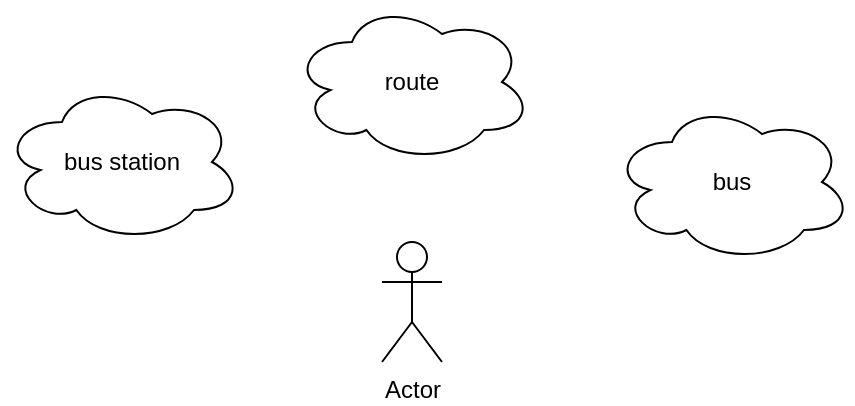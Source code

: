 <mxfile>
    <diagram id="W1DOxcSeGksz_rJh5-VV" name="Page-1">
        <mxGraphModel dx="1106" dy="692" grid="1" gridSize="10" guides="1" tooltips="1" connect="1" arrows="1" fold="1" page="1" pageScale="1" pageWidth="1169" pageHeight="827" math="0" shadow="0">
            <root>
                <mxCell id="0"/>
                <mxCell id="1" parent="0"/>
                <mxCell id="2" value="Actor" style="shape=umlActor;verticalLabelPosition=bottom;verticalAlign=top;html=1;outlineConnect=0;" vertex="1" parent="1">
                    <mxGeometry x="470" y="560" width="30" height="60" as="geometry"/>
                </mxCell>
                <mxCell id="3" value="route" style="ellipse;shape=cloud;whiteSpace=wrap;html=1;" vertex="1" parent="1">
                    <mxGeometry x="425" y="440" width="120" height="80" as="geometry"/>
                </mxCell>
                <mxCell id="4" value="bus" style="ellipse;shape=cloud;whiteSpace=wrap;html=1;" vertex="1" parent="1">
                    <mxGeometry x="585" y="490" width="120" height="80" as="geometry"/>
                </mxCell>
                <mxCell id="5" value="bus station" style="ellipse;shape=cloud;whiteSpace=wrap;html=1;" vertex="1" parent="1">
                    <mxGeometry x="280" y="480" width="120" height="80" as="geometry"/>
                </mxCell>
            </root>
        </mxGraphModel>
    </diagram>
    <diagram id="iyWp7fAuFhQ9pNW45LQp" name="Page-2">
        <mxGraphModel dx="1106" dy="692" grid="1" gridSize="10" guides="1" tooltips="1" connect="1" arrows="1" fold="1" page="1" pageScale="1" pageWidth="1169" pageHeight="827" math="0" shadow="0">
            <root>
                <mxCell id="0"/>
                <mxCell id="1" parent="0"/>
                <mxCell id="qsGxzLTGdX2HBDEAre0P-11" style="edgeStyle=none;html=1;entryX=0.243;entryY=1.1;entryDx=0;entryDy=0;entryPerimeter=0;endArrow=none;endFill=0;" edge="1" parent="1" source="qsGxzLTGdX2HBDEAre0P-1" target="qsGxzLTGdX2HBDEAre0P-6">
                    <mxGeometry relative="1" as="geometry"/>
                </mxCell>
                <mxCell id="qsGxzLTGdX2HBDEAre0P-12" style="edgeStyle=none;html=1;entryX=0.5;entryY=1;entryDx=0;entryDy=0;endArrow=none;endFill=0;" edge="1" parent="1" source="qsGxzLTGdX2HBDEAre0P-1" target="qsGxzLTGdX2HBDEAre0P-5">
                    <mxGeometry relative="1" as="geometry"/>
                </mxCell>
                <mxCell id="qsGxzLTGdX2HBDEAre0P-13" style="edgeStyle=none;html=1;entryX=1;entryY=0.5;entryDx=0;entryDy=0;endArrow=none;endFill=0;" edge="1" parent="1" source="qsGxzLTGdX2HBDEAre0P-1" target="qsGxzLTGdX2HBDEAre0P-4">
                    <mxGeometry relative="1" as="geometry"/>
                </mxCell>
                <mxCell id="qsGxzLTGdX2HBDEAre0P-14" style="edgeStyle=none;html=1;endArrow=none;endFill=0;" edge="1" parent="1" source="qsGxzLTGdX2HBDEAre0P-1" target="qsGxzLTGdX2HBDEAre0P-3">
                    <mxGeometry relative="1" as="geometry"/>
                </mxCell>
                <mxCell id="qsGxzLTGdX2HBDEAre0P-15" style="edgeStyle=none;html=1;entryX=1;entryY=0.5;entryDx=0;entryDy=0;endArrow=none;endFill=0;" edge="1" parent="1" source="qsGxzLTGdX2HBDEAre0P-1" target="qsGxzLTGdX2HBDEAre0P-2">
                    <mxGeometry relative="1" as="geometry"/>
                </mxCell>
                <mxCell id="6DR3WPDTnaK4HepWoQ2D-3" style="edgeStyle=none;html=1;entryX=0.5;entryY=0;entryDx=0;entryDy=0;endArrow=none;endFill=0;" edge="1" parent="1" source="qsGxzLTGdX2HBDEAre0P-1" target="6DR3WPDTnaK4HepWoQ2D-1">
                    <mxGeometry relative="1" as="geometry"/>
                </mxCell>
                <mxCell id="qsGxzLTGdX2HBDEAre0P-1" value="bus" style="rounded=1;whiteSpace=wrap;html=1;" vertex="1" parent="1">
                    <mxGeometry x="130" y="100" width="120" height="60" as="geometry"/>
                </mxCell>
                <mxCell id="qsGxzLTGdX2HBDEAre0P-2" value="id" style="ellipse;whiteSpace=wrap;html=1;" vertex="1" parent="1">
                    <mxGeometry x="50" y="150" width="50" height="20" as="geometry"/>
                </mxCell>
                <mxCell id="qsGxzLTGdX2HBDEAre0P-3" value="license" style="ellipse;whiteSpace=wrap;html=1;" vertex="1" parent="1">
                    <mxGeometry x="40" y="100" width="70" height="30" as="geometry"/>
                </mxCell>
                <mxCell id="qsGxzLTGdX2HBDEAre0P-4" value="model" style="ellipse;whiteSpace=wrap;html=1;" vertex="1" parent="1">
                    <mxGeometry x="40" y="50" width="70" height="30" as="geometry"/>
                </mxCell>
                <mxCell id="qsGxzLTGdX2HBDEAre0P-5" value="capacity" style="ellipse;whiteSpace=wrap;html=1;" vertex="1" parent="1">
                    <mxGeometry x="130" y="30" width="70" height="30" as="geometry"/>
                </mxCell>
                <mxCell id="qsGxzLTGdX2HBDEAre0P-6" value="driver" style="ellipse;whiteSpace=wrap;html=1;" vertex="1" parent="1">
                    <mxGeometry x="220" y="50" width="70" height="30" as="geometry"/>
                </mxCell>
                <mxCell id="6DR3WPDTnaK4HepWoQ2D-4" style="edgeStyle=none;html=1;exitX=0.5;exitY=1;exitDx=0;exitDy=0;entryX=0.458;entryY=0.167;entryDx=0;entryDy=0;entryPerimeter=0;endArrow=none;endFill=0;" edge="1" parent="1" source="6DR3WPDTnaK4HepWoQ2D-1" target="6DR3WPDTnaK4HepWoQ2D-2">
                    <mxGeometry relative="1" as="geometry"/>
                </mxCell>
                <mxCell id="6DR3WPDTnaK4HepWoQ2D-1" value="has" style="rhombus;whiteSpace=wrap;html=1;" vertex="1" parent="1">
                    <mxGeometry x="160" y="190" width="50" height="50" as="geometry"/>
                </mxCell>
                <mxCell id="Vdh41gwDHHYlle-aDhCv-1" style="edgeStyle=none;html=1;entryX=1;entryY=1;entryDx=0;entryDy=0;endArrow=none;endFill=0;" edge="1" parent="1" source="6DR3WPDTnaK4HepWoQ2D-2" target="HjGbGofoaXdwsJP_L5Tm-1">
                    <mxGeometry relative="1" as="geometry"/>
                </mxCell>
                <mxCell id="Vdh41gwDHHYlle-aDhCv-2" style="edgeStyle=none;html=1;entryX=1.029;entryY=0.767;entryDx=0;entryDy=0;entryPerimeter=0;endArrow=none;endFill=0;" edge="1" parent="1" source="6DR3WPDTnaK4HepWoQ2D-2" target="HjGbGofoaXdwsJP_L5Tm-2">
                    <mxGeometry relative="1" as="geometry"/>
                </mxCell>
                <mxCell id="Vdh41gwDHHYlle-aDhCv-3" style="edgeStyle=none;html=1;entryX=1;entryY=0.5;entryDx=0;entryDy=0;endArrow=none;endFill=0;" edge="1" parent="1" source="6DR3WPDTnaK4HepWoQ2D-2" target="HjGbGofoaXdwsJP_L5Tm-3">
                    <mxGeometry relative="1" as="geometry"/>
                </mxCell>
                <mxCell id="Vdh41gwDHHYlle-aDhCv-4" style="edgeStyle=none;html=1;entryX=1;entryY=0;entryDx=0;entryDy=0;endArrow=none;endFill=0;" edge="1" parent="1" source="6DR3WPDTnaK4HepWoQ2D-2" target="HjGbGofoaXdwsJP_L5Tm-4">
                    <mxGeometry relative="1" as="geometry"/>
                </mxCell>
                <mxCell id="Vdh41gwDHHYlle-aDhCv-5" style="edgeStyle=none;html=1;entryX=0.5;entryY=0;entryDx=0;entryDy=0;endArrow=none;endFill=0;" edge="1" parent="1" source="6DR3WPDTnaK4HepWoQ2D-2" target="HjGbGofoaXdwsJP_L5Tm-5">
                    <mxGeometry relative="1" as="geometry"/>
                </mxCell>
                <mxCell id="6DR3WPDTnaK4HepWoQ2D-2" value="route" style="rounded=1;whiteSpace=wrap;html=1;" vertex="1" parent="1">
                    <mxGeometry x="130" y="290" width="120" height="60" as="geometry"/>
                </mxCell>
                <mxCell id="HjGbGofoaXdwsJP_L5Tm-1" value="id" style="ellipse;whiteSpace=wrap;html=1;" vertex="1" parent="1">
                    <mxGeometry x="80" y="250" width="50" height="20" as="geometry"/>
                </mxCell>
                <mxCell id="HjGbGofoaXdwsJP_L5Tm-2" value="code" style="ellipse;whiteSpace=wrap;html=1;" vertex="1" parent="1">
                    <mxGeometry x="30" y="290" width="70" height="30" as="geometry"/>
                </mxCell>
                <mxCell id="HjGbGofoaXdwsJP_L5Tm-3" value="distance" style="ellipse;whiteSpace=wrap;html=1;" vertex="1" parent="1">
                    <mxGeometry x="30" y="330" width="70" height="30" as="geometry"/>
                </mxCell>
                <mxCell id="HjGbGofoaXdwsJP_L5Tm-4" value="source" style="ellipse;whiteSpace=wrap;html=1;" vertex="1" parent="1">
                    <mxGeometry x="50" y="370" width="70" height="30" as="geometry"/>
                </mxCell>
                <mxCell id="HjGbGofoaXdwsJP_L5Tm-5" value="destination" style="ellipse;whiteSpace=wrap;html=1;" vertex="1" parent="1">
                    <mxGeometry x="130" y="400" width="70" height="30" as="geometry"/>
                </mxCell>
                <mxCell id="Vdh41gwDHHYlle-aDhCv-16" style="edgeStyle=none;html=1;entryX=0.7;entryY=1.1;entryDx=0;entryDy=0;entryPerimeter=0;endArrow=none;endFill=0;" edge="1" parent="1" source="Vdh41gwDHHYlle-aDhCv-6" target="Vdh41gwDHHYlle-aDhCv-10">
                    <mxGeometry relative="1" as="geometry"/>
                </mxCell>
                <mxCell id="Vdh41gwDHHYlle-aDhCv-17" style="edgeStyle=none;html=1;entryX=0.314;entryY=1.067;entryDx=0;entryDy=0;entryPerimeter=0;endArrow=none;endFill=0;" edge="1" parent="1" source="Vdh41gwDHHYlle-aDhCv-6" target="Vdh41gwDHHYlle-aDhCv-11">
                    <mxGeometry relative="1" as="geometry"/>
                </mxCell>
                <mxCell id="Vdh41gwDHHYlle-aDhCv-18" style="edgeStyle=none;html=1;endArrow=none;endFill=0;" edge="1" parent="1" source="Vdh41gwDHHYlle-aDhCv-6" target="Vdh41gwDHHYlle-aDhCv-12">
                    <mxGeometry relative="1" as="geometry"/>
                </mxCell>
                <mxCell id="Vdh41gwDHHYlle-aDhCv-19" style="edgeStyle=none;html=1;endArrow=none;endFill=0;" edge="1" parent="1" source="Vdh41gwDHHYlle-aDhCv-6" target="Vdh41gwDHHYlle-aDhCv-13">
                    <mxGeometry relative="1" as="geometry"/>
                </mxCell>
                <mxCell id="Vdh41gwDHHYlle-aDhCv-6" value="bus station" style="rounded=1;whiteSpace=wrap;html=1;" vertex="1" parent="1">
                    <mxGeometry x="410" y="290" width="120" height="60" as="geometry"/>
                </mxCell>
                <mxCell id="Vdh41gwDHHYlle-aDhCv-8" style="edgeStyle=none;html=1;entryX=1;entryY=0.5;entryDx=0;entryDy=0;endArrow=none;endFill=0;" edge="1" parent="1" source="Vdh41gwDHHYlle-aDhCv-7" target="6DR3WPDTnaK4HepWoQ2D-2">
                    <mxGeometry relative="1" as="geometry"/>
                </mxCell>
                <mxCell id="Vdh41gwDHHYlle-aDhCv-9" style="edgeStyle=none;html=1;exitX=1;exitY=0.5;exitDx=0;exitDy=0;endArrow=none;endFill=0;" edge="1" parent="1" source="Vdh41gwDHHYlle-aDhCv-7" target="Vdh41gwDHHYlle-aDhCv-6">
                    <mxGeometry relative="1" as="geometry"/>
                </mxCell>
                <mxCell id="Vdh41gwDHHYlle-aDhCv-7" value="covers" style="rhombus;whiteSpace=wrap;html=1;" vertex="1" parent="1">
                    <mxGeometry x="310" y="295" width="50" height="50" as="geometry"/>
                </mxCell>
                <mxCell id="Vdh41gwDHHYlle-aDhCv-10" value="id" style="ellipse;whiteSpace=wrap;html=1;" vertex="1" parent="1">
                    <mxGeometry x="390" y="240" width="50" height="20" as="geometry"/>
                </mxCell>
                <mxCell id="Vdh41gwDHHYlle-aDhCv-11" value="city_name" style="ellipse;whiteSpace=wrap;html=1;" vertex="1" parent="1">
                    <mxGeometry x="500" y="240" width="70" height="30" as="geometry"/>
                </mxCell>
                <mxCell id="Vdh41gwDHHYlle-aDhCv-12" value="address" style="ellipse;whiteSpace=wrap;html=1;" vertex="1" parent="1">
                    <mxGeometry x="580" y="290" width="70" height="30" as="geometry"/>
                </mxCell>
                <mxCell id="Vdh41gwDHHYlle-aDhCv-13" value="telephone_number" style="ellipse;whiteSpace=wrap;html=1;" vertex="1" parent="1">
                    <mxGeometry x="550" y="350" width="130" height="30" as="geometry"/>
                </mxCell>
                <mxCell id="W3oItiendajR-CNqRSaQ-2" style="html=1;startArrow=none;startFill=0;endArrow=none;endFill=0;" edge="1" parent="1" source="W3oItiendajR-CNqRSaQ-1" target="Vdh41gwDHHYlle-aDhCv-6">
                    <mxGeometry relative="1" as="geometry"/>
                </mxCell>
                <mxCell id="W3oItiendajR-CNqRSaQ-1" value="order_number" style="ellipse;whiteSpace=wrap;html=1;" vertex="1" parent="1">
                    <mxGeometry x="430" y="414" width="130" height="30" as="geometry"/>
                </mxCell>
            </root>
        </mxGraphModel>
    </diagram>
    <diagram id="O6sUbLz8DFoneJpW87Fx" name="Page-3">
        <mxGraphModel dx="1106" dy="692" grid="1" gridSize="10" guides="1" tooltips="1" connect="1" arrows="1" fold="1" page="1" pageScale="1" pageWidth="1169" pageHeight="827" math="0" shadow="0">
            <root>
                <mxCell id="0"/>
                <mxCell id="1" parent="0"/>
                <mxCell id="kB_ExRF0oDAMPCmOKaN4-1" value="bus" style="swimlane;fontStyle=1;align=center;verticalAlign=top;childLayout=stackLayout;horizontal=1;startSize=26;horizontalStack=0;resizeParent=1;resizeParentMax=0;resizeLast=0;collapsible=1;marginBottom=0;" vertex="1" parent="1">
                    <mxGeometry x="80" y="40" width="160" height="164" as="geometry"/>
                </mxCell>
                <mxCell id="kB_ExRF0oDAMPCmOKaN4-2" value="id: int" style="text;strokeColor=none;fillColor=none;align=left;verticalAlign=top;spacingLeft=4;spacingRight=4;overflow=hidden;rotatable=0;points=[[0,0.5],[1,0.5]];portConstraint=eastwest;" vertex="1" parent="kB_ExRF0oDAMPCmOKaN4-1">
                    <mxGeometry y="26" width="160" height="26" as="geometry"/>
                </mxCell>
                <mxCell id="kB_ExRF0oDAMPCmOKaN4-3" value="" style="line;strokeWidth=1;fillColor=none;align=left;verticalAlign=middle;spacingTop=-1;spacingLeft=3;spacingRight=3;rotatable=0;labelPosition=right;points=[];portConstraint=eastwest;strokeColor=inherit;" vertex="1" parent="kB_ExRF0oDAMPCmOKaN4-1">
                    <mxGeometry y="52" width="160" height="8" as="geometry"/>
                </mxCell>
                <mxCell id="kB_ExRF0oDAMPCmOKaN4-4" value="license: int" style="text;strokeColor=none;fillColor=none;align=left;verticalAlign=top;spacingLeft=4;spacingRight=4;overflow=hidden;rotatable=0;points=[[0,0.5],[1,0.5]];portConstraint=eastwest;" vertex="1" parent="kB_ExRF0oDAMPCmOKaN4-1">
                    <mxGeometry y="60" width="160" height="26" as="geometry"/>
                </mxCell>
                <mxCell id="FTDRgv3177vJBIVZsvYy-1" value="model: varchar(20)" style="text;strokeColor=none;fillColor=none;align=left;verticalAlign=top;spacingLeft=4;spacingRight=4;overflow=hidden;rotatable=0;points=[[0,0.5],[1,0.5]];portConstraint=eastwest;" vertex="1" parent="kB_ExRF0oDAMPCmOKaN4-1">
                    <mxGeometry y="86" width="160" height="26" as="geometry"/>
                </mxCell>
                <mxCell id="FTDRgv3177vJBIVZsvYy-2" value="capacity: int" style="text;strokeColor=none;fillColor=none;align=left;verticalAlign=top;spacingLeft=4;spacingRight=4;overflow=hidden;rotatable=0;points=[[0,0.5],[1,0.5]];portConstraint=eastwest;" vertex="1" parent="kB_ExRF0oDAMPCmOKaN4-1">
                    <mxGeometry y="112" width="160" height="26" as="geometry"/>
                </mxCell>
                <mxCell id="FTDRgv3177vJBIVZsvYy-3" value="driver: varchar(20)" style="text;strokeColor=none;fillColor=none;align=left;verticalAlign=top;spacingLeft=4;spacingRight=4;overflow=hidden;rotatable=0;points=[[0,0.5],[1,0.5]];portConstraint=eastwest;" vertex="1" parent="kB_ExRF0oDAMPCmOKaN4-1">
                    <mxGeometry y="138" width="160" height="26" as="geometry"/>
                </mxCell>
                <mxCell id="KsyQ714Q16gg-244koFF-1" value="route" style="swimlane;fontStyle=1;align=center;verticalAlign=top;childLayout=stackLayout;horizontal=1;startSize=26;horizontalStack=0;resizeParent=1;resizeParentMax=0;resizeLast=0;collapsible=1;marginBottom=0;" vertex="1" parent="1">
                    <mxGeometry x="80" y="300" width="160" height="190" as="geometry"/>
                </mxCell>
                <mxCell id="KsyQ714Q16gg-244koFF-2" value="id: int" style="text;strokeColor=none;fillColor=none;align=left;verticalAlign=top;spacingLeft=4;spacingRight=4;overflow=hidden;rotatable=0;points=[[0,0.5],[1,0.5]];portConstraint=eastwest;" vertex="1" parent="KsyQ714Q16gg-244koFF-1">
                    <mxGeometry y="26" width="160" height="26" as="geometry"/>
                </mxCell>
                <mxCell id="KsyQ714Q16gg-244koFF-3" value="" style="line;strokeWidth=1;fillColor=none;align=left;verticalAlign=middle;spacingTop=-1;spacingLeft=3;spacingRight=3;rotatable=0;labelPosition=right;points=[];portConstraint=eastwest;strokeColor=inherit;" vertex="1" parent="KsyQ714Q16gg-244koFF-1">
                    <mxGeometry y="52" width="160" height="8" as="geometry"/>
                </mxCell>
                <mxCell id="KsyQ714Q16gg-244koFF-4" value="code: int" style="text;strokeColor=none;fillColor=none;align=left;verticalAlign=top;spacingLeft=4;spacingRight=4;overflow=hidden;rotatable=0;points=[[0,0.5],[1,0.5]];portConstraint=eastwest;" vertex="1" parent="KsyQ714Q16gg-244koFF-1">
                    <mxGeometry y="60" width="160" height="26" as="geometry"/>
                </mxCell>
                <mxCell id="KsyQ714Q16gg-244koFF-5" value="distance: int" style="text;strokeColor=none;fillColor=none;align=left;verticalAlign=top;spacingLeft=4;spacingRight=4;overflow=hidden;rotatable=0;points=[[0,0.5],[1,0.5]];portConstraint=eastwest;" vertex="1" parent="KsyQ714Q16gg-244koFF-1">
                    <mxGeometry y="86" width="160" height="26" as="geometry"/>
                </mxCell>
                <mxCell id="KsyQ714Q16gg-244koFF-7" value="source: varchar(30)" style="text;strokeColor=none;fillColor=none;align=left;verticalAlign=top;spacingLeft=4;spacingRight=4;overflow=hidden;rotatable=0;points=[[0,0.5],[1,0.5]];portConstraint=eastwest;" vertex="1" parent="KsyQ714Q16gg-244koFF-1">
                    <mxGeometry y="112" width="160" height="26" as="geometry"/>
                </mxCell>
                <mxCell id="MHe5LE9ln6VrAB10Vdap-1" value="destination: varchar(30)" style="text;strokeColor=none;fillColor=none;align=left;verticalAlign=top;spacingLeft=4;spacingRight=4;overflow=hidden;rotatable=0;points=[[0,0.5],[1,0.5]];portConstraint=eastwest;" vertex="1" parent="KsyQ714Q16gg-244koFF-1">
                    <mxGeometry y="138" width="160" height="26" as="geometry"/>
                </mxCell>
                <mxCell id="3dJy5Zx-Oplxa8HeGJvI-1" value="fk_bus_id: int" style="text;strokeColor=none;fillColor=none;align=left;verticalAlign=top;spacingLeft=4;spacingRight=4;overflow=hidden;rotatable=0;points=[[0,0.5],[1,0.5]];portConstraint=eastwest;" vertex="1" parent="KsyQ714Q16gg-244koFF-1">
                    <mxGeometry y="164" width="160" height="26" as="geometry"/>
                </mxCell>
                <mxCell id="3dJy5Zx-Oplxa8HeGJvI-4" style="edgeStyle=orthogonalEdgeStyle;html=1;entryX=0;entryY=0.5;entryDx=0;entryDy=0;startArrow=ERone;startFill=0;endArrow=ERone;endFill=0;" edge="1" parent="1" source="3dJy5Zx-Oplxa8HeGJvI-1" target="FTDRgv3177vJBIVZsvYy-3">
                    <mxGeometry relative="1" as="geometry">
                        <Array as="points">
                            <mxPoint x="30" y="477"/>
                            <mxPoint x="30" y="191"/>
                        </Array>
                    </mxGeometry>
                </mxCell>
                <mxCell id="D4uScFrNvzpqdW2ewxZh-1" value="bus_station" style="swimlane;fontStyle=1;align=center;verticalAlign=top;childLayout=stackLayout;horizontal=1;startSize=26;horizontalStack=0;resizeParent=1;resizeParentMax=0;resizeLast=0;collapsible=1;marginBottom=0;" vertex="1" parent="1">
                    <mxGeometry x="530" y="313" width="160" height="164" as="geometry"/>
                </mxCell>
                <mxCell id="D4uScFrNvzpqdW2ewxZh-2" value="id: int" style="text;strokeColor=none;fillColor=none;align=left;verticalAlign=top;spacingLeft=4;spacingRight=4;overflow=hidden;rotatable=0;points=[[0,0.5],[1,0.5]];portConstraint=eastwest;" vertex="1" parent="D4uScFrNvzpqdW2ewxZh-1">
                    <mxGeometry y="26" width="160" height="26" as="geometry"/>
                </mxCell>
                <mxCell id="D4uScFrNvzpqdW2ewxZh-3" value="" style="line;strokeWidth=1;fillColor=none;align=left;verticalAlign=middle;spacingTop=-1;spacingLeft=3;spacingRight=3;rotatable=0;labelPosition=right;points=[];portConstraint=eastwest;strokeColor=inherit;" vertex="1" parent="D4uScFrNvzpqdW2ewxZh-1">
                    <mxGeometry y="52" width="160" height="8" as="geometry"/>
                </mxCell>
                <mxCell id="D4uScFrNvzpqdW2ewxZh-4" value="city_name: varchar(20)" style="text;strokeColor=none;fillColor=none;align=left;verticalAlign=top;spacingLeft=4;spacingRight=4;overflow=hidden;rotatable=0;points=[[0,0.5],[1,0.5]];portConstraint=eastwest;" vertex="1" parent="D4uScFrNvzpqdW2ewxZh-1">
                    <mxGeometry y="60" width="160" height="26" as="geometry"/>
                </mxCell>
                <mxCell id="D4uScFrNvzpqdW2ewxZh-5" value="address: varchar(50)" style="text;strokeColor=none;fillColor=none;align=left;verticalAlign=top;spacingLeft=4;spacingRight=4;overflow=hidden;rotatable=0;points=[[0,0.5],[1,0.5]];portConstraint=eastwest;" vertex="1" parent="D4uScFrNvzpqdW2ewxZh-1">
                    <mxGeometry y="86" width="160" height="26" as="geometry"/>
                </mxCell>
                <mxCell id="D4uScFrNvzpqdW2ewxZh-6" value="telephone_number: int" style="text;strokeColor=none;fillColor=none;align=left;verticalAlign=top;spacingLeft=4;spacingRight=4;overflow=hidden;rotatable=0;points=[[0,0.5],[1,0.5]];portConstraint=eastwest;" vertex="1" parent="D4uScFrNvzpqdW2ewxZh-1">
                    <mxGeometry y="112" width="160" height="26" as="geometry"/>
                </mxCell>
                <mxCell id="D4uScFrNvzpqdW2ewxZh-8" value="order_number: int" style="text;strokeColor=none;fillColor=none;align=left;verticalAlign=top;spacingLeft=4;spacingRight=4;overflow=hidden;rotatable=0;points=[[0,0.5],[1,0.5]];portConstraint=eastwest;" vertex="1" parent="D4uScFrNvzpqdW2ewxZh-1">
                    <mxGeometry y="138" width="160" height="26" as="geometry"/>
                </mxCell>
                <mxCell id="r3odVWBQdbsEg4ry1K4R-1" value="route_bus_station" style="swimlane;fontStyle=1;align=center;verticalAlign=top;childLayout=stackLayout;horizontal=1;startSize=26;horizontalStack=0;resizeParent=1;resizeParentMax=0;resizeLast=0;collapsible=1;marginBottom=0;" vertex="1" parent="1">
                    <mxGeometry x="320" y="340" width="160" height="86" as="geometry"/>
                </mxCell>
                <mxCell id="r3odVWBQdbsEg4ry1K4R-2" value="fk_route_id: int" style="text;strokeColor=none;fillColor=none;align=left;verticalAlign=top;spacingLeft=4;spacingRight=4;overflow=hidden;rotatable=0;points=[[0,0.5],[1,0.5]];portConstraint=eastwest;" vertex="1" parent="r3odVWBQdbsEg4ry1K4R-1">
                    <mxGeometry y="26" width="160" height="26" as="geometry"/>
                </mxCell>
                <mxCell id="r3odVWBQdbsEg4ry1K4R-3" value="" style="line;strokeWidth=1;fillColor=none;align=left;verticalAlign=middle;spacingTop=-1;spacingLeft=3;spacingRight=3;rotatable=0;labelPosition=right;points=[];portConstraint=eastwest;strokeColor=inherit;" vertex="1" parent="r3odVWBQdbsEg4ry1K4R-1">
                    <mxGeometry y="52" width="160" height="8" as="geometry"/>
                </mxCell>
                <mxCell id="r3odVWBQdbsEg4ry1K4R-4" value="fk_bus_station_id: int" style="text;strokeColor=none;fillColor=none;align=left;verticalAlign=top;spacingLeft=4;spacingRight=4;overflow=hidden;rotatable=0;points=[[0,0.5],[1,0.5]];portConstraint=eastwest;" vertex="1" parent="r3odVWBQdbsEg4ry1K4R-1">
                    <mxGeometry y="60" width="160" height="26" as="geometry"/>
                </mxCell>
                <mxCell id="r3odVWBQdbsEg4ry1K4R-5" style="edgeStyle=orthogonalEdgeStyle;html=1;entryX=0;entryY=0.5;entryDx=0;entryDy=0;startArrow=ERone;startFill=0;endArrow=ERmany;endFill=0;" edge="1" parent="1" source="KsyQ714Q16gg-244koFF-2" target="r3odVWBQdbsEg4ry1K4R-2">
                    <mxGeometry relative="1" as="geometry"/>
                </mxCell>
                <mxCell id="r3odVWBQdbsEg4ry1K4R-6" style="edgeStyle=orthogonalEdgeStyle;html=1;entryX=0;entryY=0.5;entryDx=0;entryDy=0;startArrow=ERmany;startFill=0;endArrow=ERone;endFill=0;" edge="1" parent="1" source="r3odVWBQdbsEg4ry1K4R-4" target="D4uScFrNvzpqdW2ewxZh-2">
                    <mxGeometry relative="1" as="geometry"/>
                </mxCell>
            </root>
        </mxGraphModel>
    </diagram>
</mxfile>